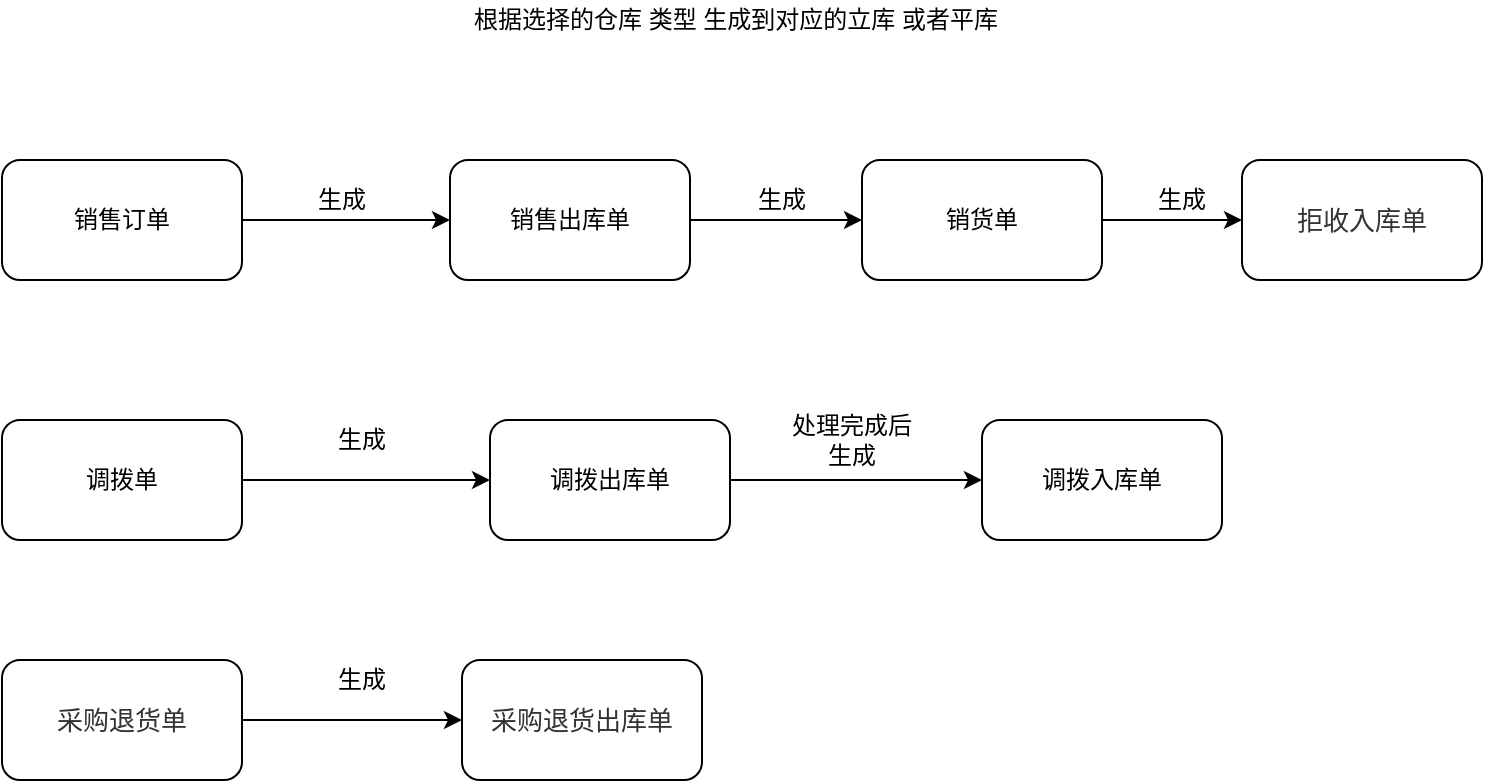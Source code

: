 <mxfile version="14.8.4" type="github">
  <diagram id="t-4Y7Y0Egl3iwmAaFjbk" name="Page-1">
    <mxGraphModel dx="1387" dy="742" grid="1" gridSize="10" guides="1" tooltips="1" connect="1" arrows="1" fold="1" page="1" pageScale="1" pageWidth="827" pageHeight="1169" math="0" shadow="0">
      <root>
        <mxCell id="0" />
        <mxCell id="1" parent="0" />
        <mxCell id="rSpn4YCXYYX2nCcFRK03-3" style="edgeStyle=orthogonalEdgeStyle;rounded=0;orthogonalLoop=1;jettySize=auto;html=1;exitX=1;exitY=0.5;exitDx=0;exitDy=0;entryX=0;entryY=0.5;entryDx=0;entryDy=0;" parent="1" source="rSpn4YCXYYX2nCcFRK03-1" target="rSpn4YCXYYX2nCcFRK03-2" edge="1">
          <mxGeometry relative="1" as="geometry" />
        </mxCell>
        <mxCell id="rSpn4YCXYYX2nCcFRK03-1" value="销售订单" style="rounded=1;whiteSpace=wrap;html=1;" parent="1" vertex="1">
          <mxGeometry x="50" y="130" width="120" height="60" as="geometry" />
        </mxCell>
        <mxCell id="rSpn4YCXYYX2nCcFRK03-5" style="edgeStyle=orthogonalEdgeStyle;rounded=0;orthogonalLoop=1;jettySize=auto;html=1;exitX=1;exitY=0.5;exitDx=0;exitDy=0;entryX=0;entryY=0.5;entryDx=0;entryDy=0;" parent="1" source="rSpn4YCXYYX2nCcFRK03-2" target="rSpn4YCXYYX2nCcFRK03-4" edge="1">
          <mxGeometry relative="1" as="geometry" />
        </mxCell>
        <mxCell id="rSpn4YCXYYX2nCcFRK03-2" value="销售出库单" style="rounded=1;whiteSpace=wrap;html=1;" parent="1" vertex="1">
          <mxGeometry x="274" y="130" width="120" height="60" as="geometry" />
        </mxCell>
        <mxCell id="rSpn4YCXYYX2nCcFRK03-9" style="edgeStyle=orthogonalEdgeStyle;rounded=0;orthogonalLoop=1;jettySize=auto;html=1;exitX=1;exitY=0.5;exitDx=0;exitDy=0;entryX=0;entryY=0.5;entryDx=0;entryDy=0;" parent="1" source="rSpn4YCXYYX2nCcFRK03-4" target="rSpn4YCXYYX2nCcFRK03-8" edge="1">
          <mxGeometry relative="1" as="geometry" />
        </mxCell>
        <mxCell id="rSpn4YCXYYX2nCcFRK03-4" value="销货单" style="rounded=1;whiteSpace=wrap;html=1;" parent="1" vertex="1">
          <mxGeometry x="480" y="130" width="120" height="60" as="geometry" />
        </mxCell>
        <mxCell id="rSpn4YCXYYX2nCcFRK03-6" value="生成" style="text;html=1;strokeColor=none;fillColor=none;align=center;verticalAlign=middle;whiteSpace=wrap;rounded=0;" parent="1" vertex="1">
          <mxGeometry x="200" y="140" width="40" height="20" as="geometry" />
        </mxCell>
        <mxCell id="rSpn4YCXYYX2nCcFRK03-7" value="生成" style="text;html=1;strokeColor=none;fillColor=none;align=center;verticalAlign=middle;whiteSpace=wrap;rounded=0;" parent="1" vertex="1">
          <mxGeometry x="420" y="140" width="40" height="20" as="geometry" />
        </mxCell>
        <mxCell id="rSpn4YCXYYX2nCcFRK03-8" value="&lt;span style=&quot;color: rgb(51 , 51 , 51) ; font-family: &amp;#34;arial normal&amp;#34; , &amp;#34;arial&amp;#34; , sans-serif ; font-size: 13px&quot;&gt;拒收入库单&lt;/span&gt;" style="rounded=1;whiteSpace=wrap;html=1;" parent="1" vertex="1">
          <mxGeometry x="670" y="130" width="120" height="60" as="geometry" />
        </mxCell>
        <mxCell id="rSpn4YCXYYX2nCcFRK03-10" value="生成" style="text;html=1;strokeColor=none;fillColor=none;align=center;verticalAlign=middle;whiteSpace=wrap;rounded=0;" parent="1" vertex="1">
          <mxGeometry x="620" y="140" width="40" height="20" as="geometry" />
        </mxCell>
        <mxCell id="rSpn4YCXYYX2nCcFRK03-11" value="根据选择的仓库 类型 生成到对应的立库 或者平库" style="text;html=1;strokeColor=none;fillColor=none;align=center;verticalAlign=middle;whiteSpace=wrap;rounded=0;" parent="1" vertex="1">
          <mxGeometry x="274" y="50" width="286" height="20" as="geometry" />
        </mxCell>
        <mxCell id="rSpn4YCXYYX2nCcFRK03-17" style="edgeStyle=orthogonalEdgeStyle;rounded=0;orthogonalLoop=1;jettySize=auto;html=1;exitX=1;exitY=0.5;exitDx=0;exitDy=0;entryX=0;entryY=0.5;entryDx=0;entryDy=0;" parent="1" source="rSpn4YCXYYX2nCcFRK03-12" target="rSpn4YCXYYX2nCcFRK03-13" edge="1">
          <mxGeometry relative="1" as="geometry" />
        </mxCell>
        <mxCell id="rSpn4YCXYYX2nCcFRK03-12" value="调拨单" style="rounded=1;whiteSpace=wrap;html=1;" parent="1" vertex="1">
          <mxGeometry x="50" y="260" width="120" height="60" as="geometry" />
        </mxCell>
        <mxCell id="rSpn4YCXYYX2nCcFRK03-21" style="edgeStyle=orthogonalEdgeStyle;rounded=0;orthogonalLoop=1;jettySize=auto;html=1;exitX=1;exitY=0.5;exitDx=0;exitDy=0;entryX=0;entryY=0.5;entryDx=0;entryDy=0;" parent="1" source="rSpn4YCXYYX2nCcFRK03-13" target="rSpn4YCXYYX2nCcFRK03-14" edge="1">
          <mxGeometry relative="1" as="geometry" />
        </mxCell>
        <mxCell id="rSpn4YCXYYX2nCcFRK03-13" value="调拨出库单" style="rounded=1;whiteSpace=wrap;html=1;" parent="1" vertex="1">
          <mxGeometry x="294" y="260" width="120" height="60" as="geometry" />
        </mxCell>
        <mxCell id="rSpn4YCXYYX2nCcFRK03-14" value="调拨入库单" style="rounded=1;whiteSpace=wrap;html=1;" parent="1" vertex="1">
          <mxGeometry x="540" y="260" width="120" height="60" as="geometry" />
        </mxCell>
        <mxCell id="rSpn4YCXYYX2nCcFRK03-20" value="生成" style="text;html=1;strokeColor=none;fillColor=none;align=center;verticalAlign=middle;whiteSpace=wrap;rounded=0;" parent="1" vertex="1">
          <mxGeometry x="210" y="260" width="40" height="20" as="geometry" />
        </mxCell>
        <mxCell id="rSpn4YCXYYX2nCcFRK03-22" value="处理完成后生成" style="text;html=1;strokeColor=none;fillColor=none;align=center;verticalAlign=middle;whiteSpace=wrap;rounded=0;" parent="1" vertex="1">
          <mxGeometry x="440" y="260" width="70" height="20" as="geometry" />
        </mxCell>
        <mxCell id="QGsb-GHNSpYOpkWVe1ox-3" style="edgeStyle=orthogonalEdgeStyle;rounded=0;orthogonalLoop=1;jettySize=auto;html=1;exitX=1;exitY=0.5;exitDx=0;exitDy=0;entryX=0;entryY=0.5;entryDx=0;entryDy=0;" edge="1" parent="1" source="QGsb-GHNSpYOpkWVe1ox-1" target="QGsb-GHNSpYOpkWVe1ox-2">
          <mxGeometry relative="1" as="geometry" />
        </mxCell>
        <mxCell id="QGsb-GHNSpYOpkWVe1ox-1" value="&lt;span style=&quot;color: rgb(51 , 51 , 51) ; font-family: &amp;#34;microsoftyahei&amp;#34; , , sans-serif ; font-size: 13px&quot;&gt;采购退货单&lt;/span&gt;" style="rounded=1;whiteSpace=wrap;html=1;" vertex="1" parent="1">
          <mxGeometry x="50" y="380" width="120" height="60" as="geometry" />
        </mxCell>
        <mxCell id="QGsb-GHNSpYOpkWVe1ox-2" value="&lt;span style=&quot;color: rgb(51 , 51 , 51) ; font-family: &amp;#34;microsoftyahei&amp;#34; , , sans-serif ; font-size: 13px&quot;&gt;采购退货出库单&lt;/span&gt;" style="rounded=1;whiteSpace=wrap;html=1;" vertex="1" parent="1">
          <mxGeometry x="280" y="380" width="120" height="60" as="geometry" />
        </mxCell>
        <mxCell id="QGsb-GHNSpYOpkWVe1ox-4" value="生成" style="text;html=1;strokeColor=none;fillColor=none;align=center;verticalAlign=middle;whiteSpace=wrap;rounded=0;" vertex="1" parent="1">
          <mxGeometry x="210" y="380" width="40" height="20" as="geometry" />
        </mxCell>
      </root>
    </mxGraphModel>
  </diagram>
</mxfile>
